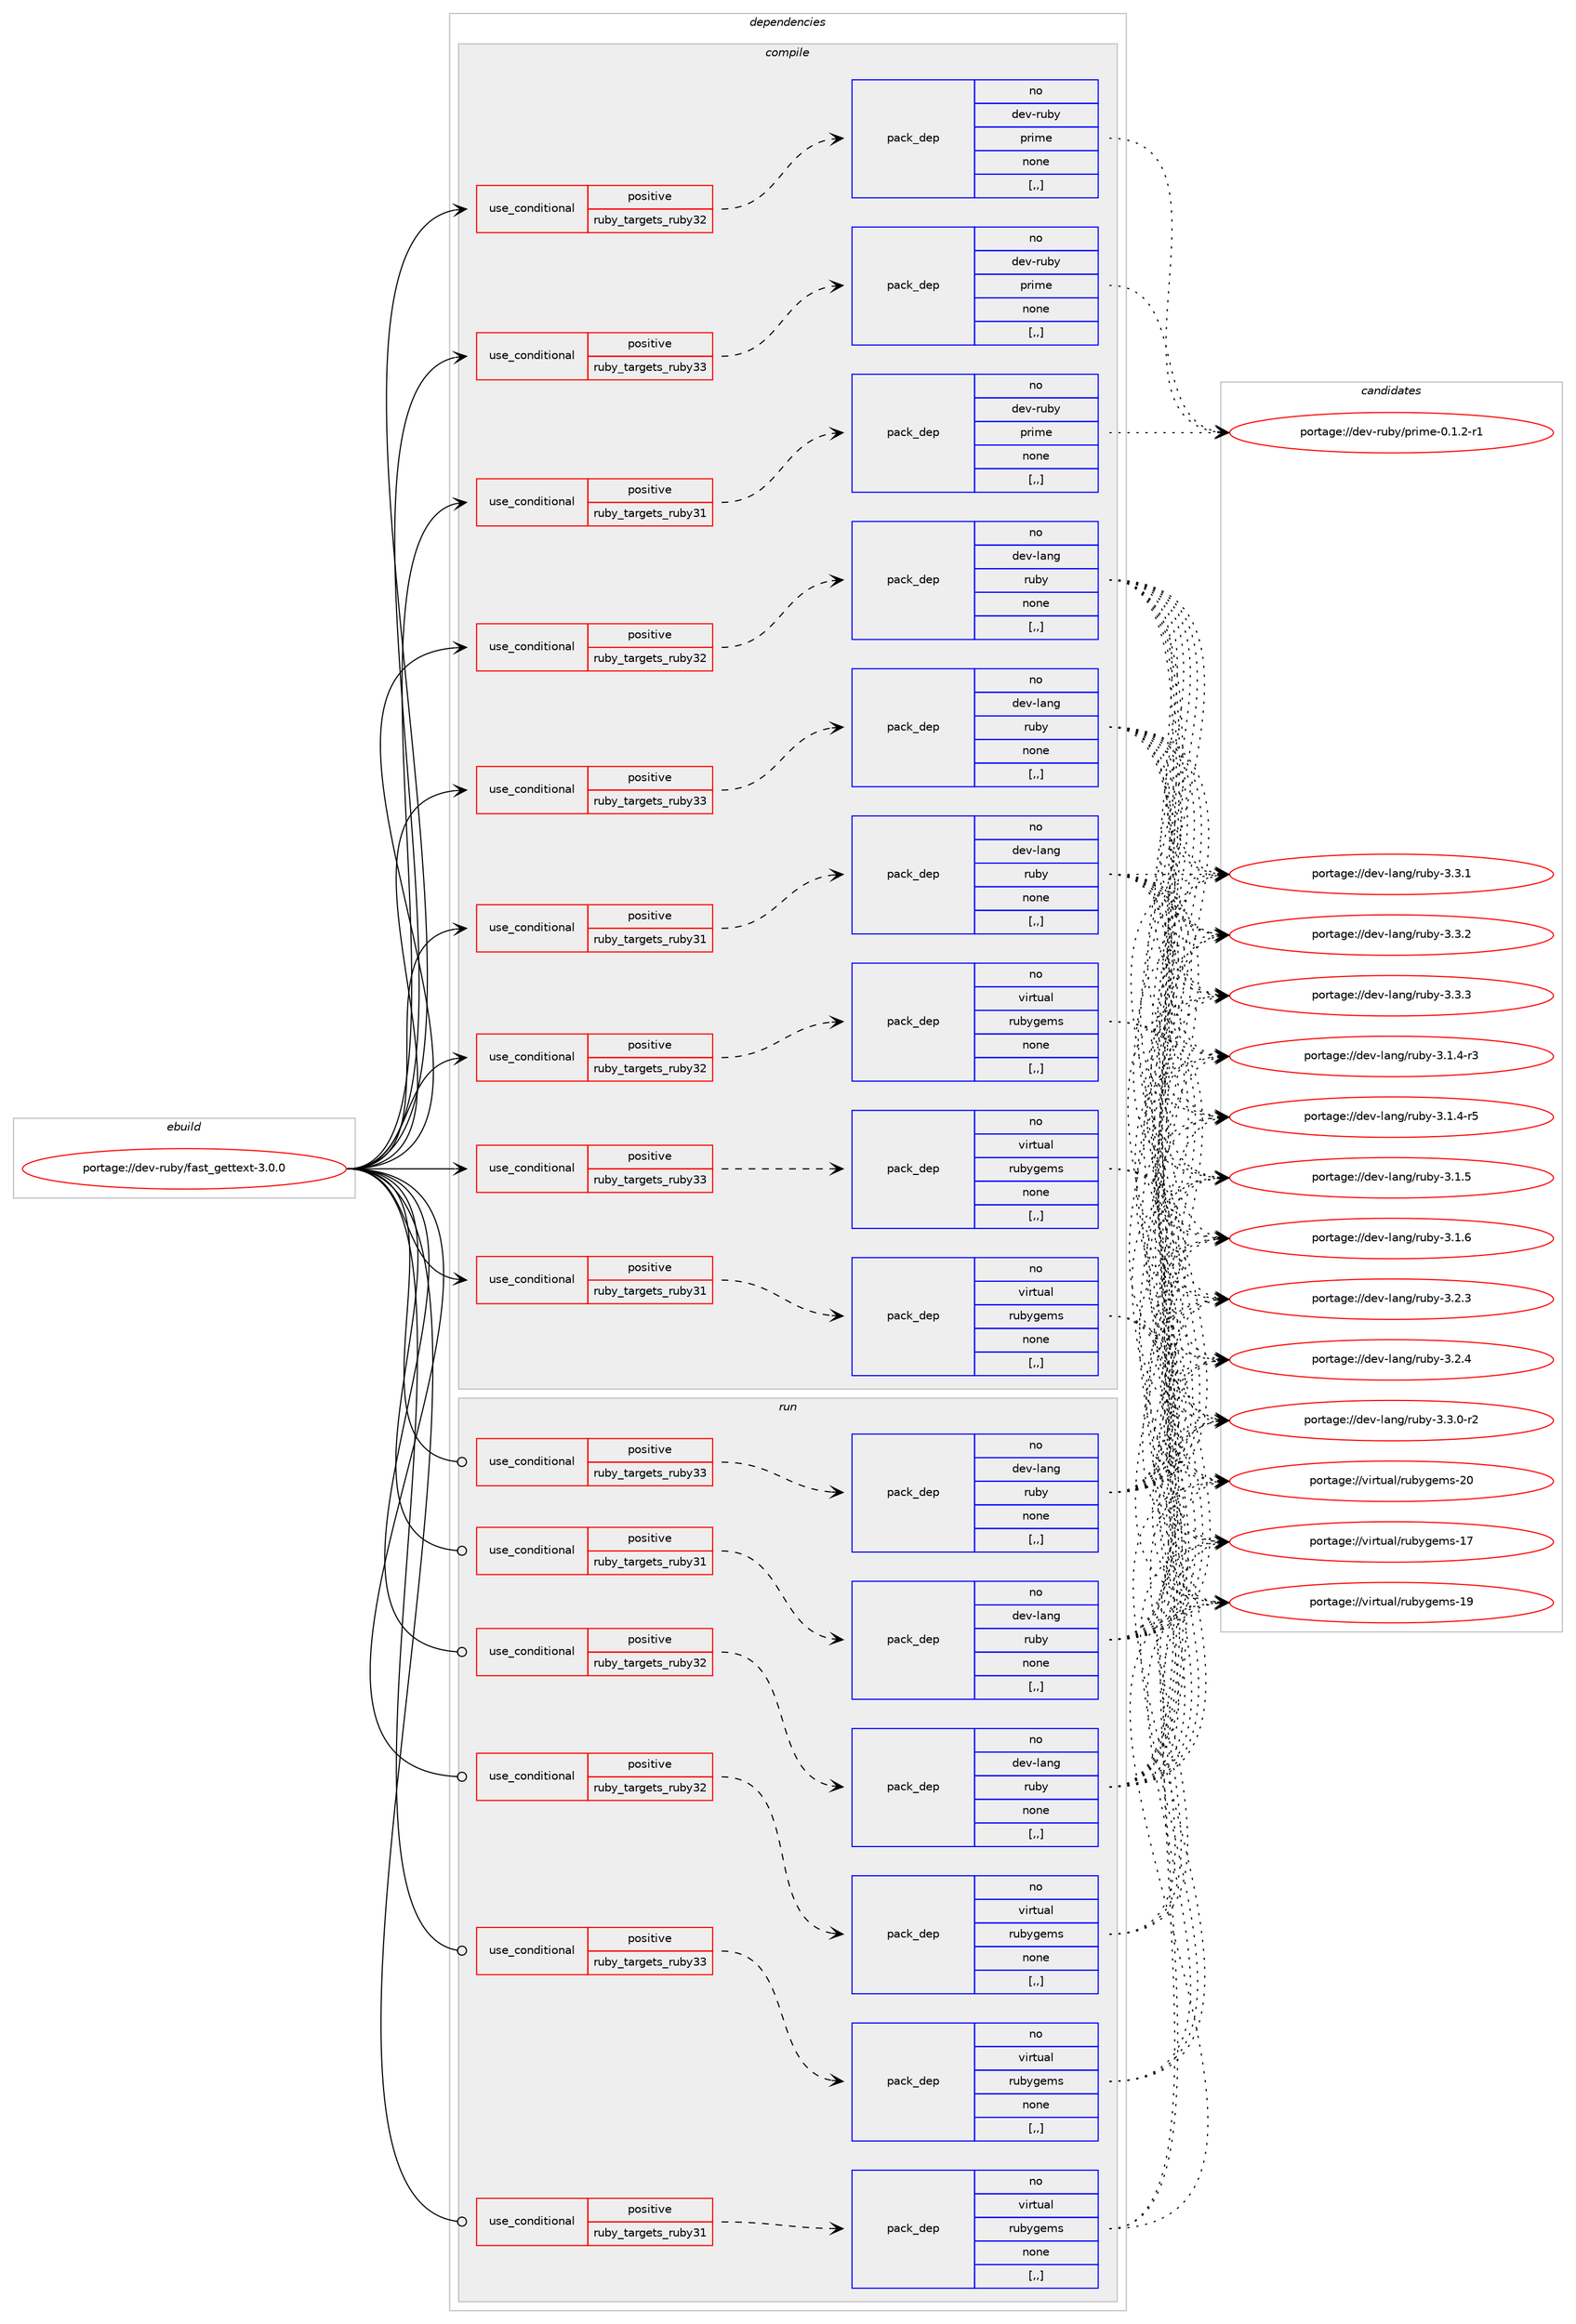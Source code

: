 digraph prolog {

# *************
# Graph options
# *************

newrank=true;
concentrate=true;
compound=true;
graph [rankdir=LR,fontname=Helvetica,fontsize=10,ranksep=1.5];#, ranksep=2.5, nodesep=0.2];
edge  [arrowhead=vee];
node  [fontname=Helvetica,fontsize=10];

# **********
# The ebuild
# **********

subgraph cluster_leftcol {
color=gray;
rank=same;
label=<<i>ebuild</i>>;
id [label="portage://dev-ruby/fast_gettext-3.0.0", color=red, width=4, href="../dev-ruby/fast_gettext-3.0.0.svg"];
}

# ****************
# The dependencies
# ****************

subgraph cluster_midcol {
color=gray;
label=<<i>dependencies</i>>;
subgraph cluster_compile {
fillcolor="#eeeeee";
style=filled;
label=<<i>compile</i>>;
subgraph cond46619 {
dependency180140 [label=<<TABLE BORDER="0" CELLBORDER="1" CELLSPACING="0" CELLPADDING="4"><TR><TD ROWSPAN="3" CELLPADDING="10">use_conditional</TD></TR><TR><TD>positive</TD></TR><TR><TD>ruby_targets_ruby31</TD></TR></TABLE>>, shape=none, color=red];
subgraph pack132224 {
dependency180141 [label=<<TABLE BORDER="0" CELLBORDER="1" CELLSPACING="0" CELLPADDING="4" WIDTH="220"><TR><TD ROWSPAN="6" CELLPADDING="30">pack_dep</TD></TR><TR><TD WIDTH="110">no</TD></TR><TR><TD>dev-lang</TD></TR><TR><TD>ruby</TD></TR><TR><TD>none</TD></TR><TR><TD>[,,]</TD></TR></TABLE>>, shape=none, color=blue];
}
dependency180140:e -> dependency180141:w [weight=20,style="dashed",arrowhead="vee"];
}
id:e -> dependency180140:w [weight=20,style="solid",arrowhead="vee"];
subgraph cond46620 {
dependency180142 [label=<<TABLE BORDER="0" CELLBORDER="1" CELLSPACING="0" CELLPADDING="4"><TR><TD ROWSPAN="3" CELLPADDING="10">use_conditional</TD></TR><TR><TD>positive</TD></TR><TR><TD>ruby_targets_ruby31</TD></TR></TABLE>>, shape=none, color=red];
subgraph pack132225 {
dependency180143 [label=<<TABLE BORDER="0" CELLBORDER="1" CELLSPACING="0" CELLPADDING="4" WIDTH="220"><TR><TD ROWSPAN="6" CELLPADDING="30">pack_dep</TD></TR><TR><TD WIDTH="110">no</TD></TR><TR><TD>dev-ruby</TD></TR><TR><TD>prime</TD></TR><TR><TD>none</TD></TR><TR><TD>[,,]</TD></TR></TABLE>>, shape=none, color=blue];
}
dependency180142:e -> dependency180143:w [weight=20,style="dashed",arrowhead="vee"];
}
id:e -> dependency180142:w [weight=20,style="solid",arrowhead="vee"];
subgraph cond46621 {
dependency180144 [label=<<TABLE BORDER="0" CELLBORDER="1" CELLSPACING="0" CELLPADDING="4"><TR><TD ROWSPAN="3" CELLPADDING="10">use_conditional</TD></TR><TR><TD>positive</TD></TR><TR><TD>ruby_targets_ruby31</TD></TR></TABLE>>, shape=none, color=red];
subgraph pack132226 {
dependency180145 [label=<<TABLE BORDER="0" CELLBORDER="1" CELLSPACING="0" CELLPADDING="4" WIDTH="220"><TR><TD ROWSPAN="6" CELLPADDING="30">pack_dep</TD></TR><TR><TD WIDTH="110">no</TD></TR><TR><TD>virtual</TD></TR><TR><TD>rubygems</TD></TR><TR><TD>none</TD></TR><TR><TD>[,,]</TD></TR></TABLE>>, shape=none, color=blue];
}
dependency180144:e -> dependency180145:w [weight=20,style="dashed",arrowhead="vee"];
}
id:e -> dependency180144:w [weight=20,style="solid",arrowhead="vee"];
subgraph cond46622 {
dependency180146 [label=<<TABLE BORDER="0" CELLBORDER="1" CELLSPACING="0" CELLPADDING="4"><TR><TD ROWSPAN="3" CELLPADDING="10">use_conditional</TD></TR><TR><TD>positive</TD></TR><TR><TD>ruby_targets_ruby32</TD></TR></TABLE>>, shape=none, color=red];
subgraph pack132227 {
dependency180147 [label=<<TABLE BORDER="0" CELLBORDER="1" CELLSPACING="0" CELLPADDING="4" WIDTH="220"><TR><TD ROWSPAN="6" CELLPADDING="30">pack_dep</TD></TR><TR><TD WIDTH="110">no</TD></TR><TR><TD>dev-lang</TD></TR><TR><TD>ruby</TD></TR><TR><TD>none</TD></TR><TR><TD>[,,]</TD></TR></TABLE>>, shape=none, color=blue];
}
dependency180146:e -> dependency180147:w [weight=20,style="dashed",arrowhead="vee"];
}
id:e -> dependency180146:w [weight=20,style="solid",arrowhead="vee"];
subgraph cond46623 {
dependency180148 [label=<<TABLE BORDER="0" CELLBORDER="1" CELLSPACING="0" CELLPADDING="4"><TR><TD ROWSPAN="3" CELLPADDING="10">use_conditional</TD></TR><TR><TD>positive</TD></TR><TR><TD>ruby_targets_ruby32</TD></TR></TABLE>>, shape=none, color=red];
subgraph pack132228 {
dependency180149 [label=<<TABLE BORDER="0" CELLBORDER="1" CELLSPACING="0" CELLPADDING="4" WIDTH="220"><TR><TD ROWSPAN="6" CELLPADDING="30">pack_dep</TD></TR><TR><TD WIDTH="110">no</TD></TR><TR><TD>dev-ruby</TD></TR><TR><TD>prime</TD></TR><TR><TD>none</TD></TR><TR><TD>[,,]</TD></TR></TABLE>>, shape=none, color=blue];
}
dependency180148:e -> dependency180149:w [weight=20,style="dashed",arrowhead="vee"];
}
id:e -> dependency180148:w [weight=20,style="solid",arrowhead="vee"];
subgraph cond46624 {
dependency180150 [label=<<TABLE BORDER="0" CELLBORDER="1" CELLSPACING="0" CELLPADDING="4"><TR><TD ROWSPAN="3" CELLPADDING="10">use_conditional</TD></TR><TR><TD>positive</TD></TR><TR><TD>ruby_targets_ruby32</TD></TR></TABLE>>, shape=none, color=red];
subgraph pack132229 {
dependency180151 [label=<<TABLE BORDER="0" CELLBORDER="1" CELLSPACING="0" CELLPADDING="4" WIDTH="220"><TR><TD ROWSPAN="6" CELLPADDING="30">pack_dep</TD></TR><TR><TD WIDTH="110">no</TD></TR><TR><TD>virtual</TD></TR><TR><TD>rubygems</TD></TR><TR><TD>none</TD></TR><TR><TD>[,,]</TD></TR></TABLE>>, shape=none, color=blue];
}
dependency180150:e -> dependency180151:w [weight=20,style="dashed",arrowhead="vee"];
}
id:e -> dependency180150:w [weight=20,style="solid",arrowhead="vee"];
subgraph cond46625 {
dependency180152 [label=<<TABLE BORDER="0" CELLBORDER="1" CELLSPACING="0" CELLPADDING="4"><TR><TD ROWSPAN="3" CELLPADDING="10">use_conditional</TD></TR><TR><TD>positive</TD></TR><TR><TD>ruby_targets_ruby33</TD></TR></TABLE>>, shape=none, color=red];
subgraph pack132230 {
dependency180153 [label=<<TABLE BORDER="0" CELLBORDER="1" CELLSPACING="0" CELLPADDING="4" WIDTH="220"><TR><TD ROWSPAN="6" CELLPADDING="30">pack_dep</TD></TR><TR><TD WIDTH="110">no</TD></TR><TR><TD>dev-lang</TD></TR><TR><TD>ruby</TD></TR><TR><TD>none</TD></TR><TR><TD>[,,]</TD></TR></TABLE>>, shape=none, color=blue];
}
dependency180152:e -> dependency180153:w [weight=20,style="dashed",arrowhead="vee"];
}
id:e -> dependency180152:w [weight=20,style="solid",arrowhead="vee"];
subgraph cond46626 {
dependency180154 [label=<<TABLE BORDER="0" CELLBORDER="1" CELLSPACING="0" CELLPADDING="4"><TR><TD ROWSPAN="3" CELLPADDING="10">use_conditional</TD></TR><TR><TD>positive</TD></TR><TR><TD>ruby_targets_ruby33</TD></TR></TABLE>>, shape=none, color=red];
subgraph pack132231 {
dependency180155 [label=<<TABLE BORDER="0" CELLBORDER="1" CELLSPACING="0" CELLPADDING="4" WIDTH="220"><TR><TD ROWSPAN="6" CELLPADDING="30">pack_dep</TD></TR><TR><TD WIDTH="110">no</TD></TR><TR><TD>dev-ruby</TD></TR><TR><TD>prime</TD></TR><TR><TD>none</TD></TR><TR><TD>[,,]</TD></TR></TABLE>>, shape=none, color=blue];
}
dependency180154:e -> dependency180155:w [weight=20,style="dashed",arrowhead="vee"];
}
id:e -> dependency180154:w [weight=20,style="solid",arrowhead="vee"];
subgraph cond46627 {
dependency180156 [label=<<TABLE BORDER="0" CELLBORDER="1" CELLSPACING="0" CELLPADDING="4"><TR><TD ROWSPAN="3" CELLPADDING="10">use_conditional</TD></TR><TR><TD>positive</TD></TR><TR><TD>ruby_targets_ruby33</TD></TR></TABLE>>, shape=none, color=red];
subgraph pack132232 {
dependency180157 [label=<<TABLE BORDER="0" CELLBORDER="1" CELLSPACING="0" CELLPADDING="4" WIDTH="220"><TR><TD ROWSPAN="6" CELLPADDING="30">pack_dep</TD></TR><TR><TD WIDTH="110">no</TD></TR><TR><TD>virtual</TD></TR><TR><TD>rubygems</TD></TR><TR><TD>none</TD></TR><TR><TD>[,,]</TD></TR></TABLE>>, shape=none, color=blue];
}
dependency180156:e -> dependency180157:w [weight=20,style="dashed",arrowhead="vee"];
}
id:e -> dependency180156:w [weight=20,style="solid",arrowhead="vee"];
}
subgraph cluster_compileandrun {
fillcolor="#eeeeee";
style=filled;
label=<<i>compile and run</i>>;
}
subgraph cluster_run {
fillcolor="#eeeeee";
style=filled;
label=<<i>run</i>>;
subgraph cond46628 {
dependency180158 [label=<<TABLE BORDER="0" CELLBORDER="1" CELLSPACING="0" CELLPADDING="4"><TR><TD ROWSPAN="3" CELLPADDING="10">use_conditional</TD></TR><TR><TD>positive</TD></TR><TR><TD>ruby_targets_ruby31</TD></TR></TABLE>>, shape=none, color=red];
subgraph pack132233 {
dependency180159 [label=<<TABLE BORDER="0" CELLBORDER="1" CELLSPACING="0" CELLPADDING="4" WIDTH="220"><TR><TD ROWSPAN="6" CELLPADDING="30">pack_dep</TD></TR><TR><TD WIDTH="110">no</TD></TR><TR><TD>dev-lang</TD></TR><TR><TD>ruby</TD></TR><TR><TD>none</TD></TR><TR><TD>[,,]</TD></TR></TABLE>>, shape=none, color=blue];
}
dependency180158:e -> dependency180159:w [weight=20,style="dashed",arrowhead="vee"];
}
id:e -> dependency180158:w [weight=20,style="solid",arrowhead="odot"];
subgraph cond46629 {
dependency180160 [label=<<TABLE BORDER="0" CELLBORDER="1" CELLSPACING="0" CELLPADDING="4"><TR><TD ROWSPAN="3" CELLPADDING="10">use_conditional</TD></TR><TR><TD>positive</TD></TR><TR><TD>ruby_targets_ruby31</TD></TR></TABLE>>, shape=none, color=red];
subgraph pack132234 {
dependency180161 [label=<<TABLE BORDER="0" CELLBORDER="1" CELLSPACING="0" CELLPADDING="4" WIDTH="220"><TR><TD ROWSPAN="6" CELLPADDING="30">pack_dep</TD></TR><TR><TD WIDTH="110">no</TD></TR><TR><TD>virtual</TD></TR><TR><TD>rubygems</TD></TR><TR><TD>none</TD></TR><TR><TD>[,,]</TD></TR></TABLE>>, shape=none, color=blue];
}
dependency180160:e -> dependency180161:w [weight=20,style="dashed",arrowhead="vee"];
}
id:e -> dependency180160:w [weight=20,style="solid",arrowhead="odot"];
subgraph cond46630 {
dependency180162 [label=<<TABLE BORDER="0" CELLBORDER="1" CELLSPACING="0" CELLPADDING="4"><TR><TD ROWSPAN="3" CELLPADDING="10">use_conditional</TD></TR><TR><TD>positive</TD></TR><TR><TD>ruby_targets_ruby32</TD></TR></TABLE>>, shape=none, color=red];
subgraph pack132235 {
dependency180163 [label=<<TABLE BORDER="0" CELLBORDER="1" CELLSPACING="0" CELLPADDING="4" WIDTH="220"><TR><TD ROWSPAN="6" CELLPADDING="30">pack_dep</TD></TR><TR><TD WIDTH="110">no</TD></TR><TR><TD>dev-lang</TD></TR><TR><TD>ruby</TD></TR><TR><TD>none</TD></TR><TR><TD>[,,]</TD></TR></TABLE>>, shape=none, color=blue];
}
dependency180162:e -> dependency180163:w [weight=20,style="dashed",arrowhead="vee"];
}
id:e -> dependency180162:w [weight=20,style="solid",arrowhead="odot"];
subgraph cond46631 {
dependency180164 [label=<<TABLE BORDER="0" CELLBORDER="1" CELLSPACING="0" CELLPADDING="4"><TR><TD ROWSPAN="3" CELLPADDING="10">use_conditional</TD></TR><TR><TD>positive</TD></TR><TR><TD>ruby_targets_ruby32</TD></TR></TABLE>>, shape=none, color=red];
subgraph pack132236 {
dependency180165 [label=<<TABLE BORDER="0" CELLBORDER="1" CELLSPACING="0" CELLPADDING="4" WIDTH="220"><TR><TD ROWSPAN="6" CELLPADDING="30">pack_dep</TD></TR><TR><TD WIDTH="110">no</TD></TR><TR><TD>virtual</TD></TR><TR><TD>rubygems</TD></TR><TR><TD>none</TD></TR><TR><TD>[,,]</TD></TR></TABLE>>, shape=none, color=blue];
}
dependency180164:e -> dependency180165:w [weight=20,style="dashed",arrowhead="vee"];
}
id:e -> dependency180164:w [weight=20,style="solid",arrowhead="odot"];
subgraph cond46632 {
dependency180166 [label=<<TABLE BORDER="0" CELLBORDER="1" CELLSPACING="0" CELLPADDING="4"><TR><TD ROWSPAN="3" CELLPADDING="10">use_conditional</TD></TR><TR><TD>positive</TD></TR><TR><TD>ruby_targets_ruby33</TD></TR></TABLE>>, shape=none, color=red];
subgraph pack132237 {
dependency180167 [label=<<TABLE BORDER="0" CELLBORDER="1" CELLSPACING="0" CELLPADDING="4" WIDTH="220"><TR><TD ROWSPAN="6" CELLPADDING="30">pack_dep</TD></TR><TR><TD WIDTH="110">no</TD></TR><TR><TD>dev-lang</TD></TR><TR><TD>ruby</TD></TR><TR><TD>none</TD></TR><TR><TD>[,,]</TD></TR></TABLE>>, shape=none, color=blue];
}
dependency180166:e -> dependency180167:w [weight=20,style="dashed",arrowhead="vee"];
}
id:e -> dependency180166:w [weight=20,style="solid",arrowhead="odot"];
subgraph cond46633 {
dependency180168 [label=<<TABLE BORDER="0" CELLBORDER="1" CELLSPACING="0" CELLPADDING="4"><TR><TD ROWSPAN="3" CELLPADDING="10">use_conditional</TD></TR><TR><TD>positive</TD></TR><TR><TD>ruby_targets_ruby33</TD></TR></TABLE>>, shape=none, color=red];
subgraph pack132238 {
dependency180169 [label=<<TABLE BORDER="0" CELLBORDER="1" CELLSPACING="0" CELLPADDING="4" WIDTH="220"><TR><TD ROWSPAN="6" CELLPADDING="30">pack_dep</TD></TR><TR><TD WIDTH="110">no</TD></TR><TR><TD>virtual</TD></TR><TR><TD>rubygems</TD></TR><TR><TD>none</TD></TR><TR><TD>[,,]</TD></TR></TABLE>>, shape=none, color=blue];
}
dependency180168:e -> dependency180169:w [weight=20,style="dashed",arrowhead="vee"];
}
id:e -> dependency180168:w [weight=20,style="solid",arrowhead="odot"];
}
}

# **************
# The candidates
# **************

subgraph cluster_choices {
rank=same;
color=gray;
label=<<i>candidates</i>>;

subgraph choice132224 {
color=black;
nodesep=1;
choice100101118451089711010347114117981214551464946524511451 [label="portage://dev-lang/ruby-3.1.4-r3", color=red, width=4,href="../dev-lang/ruby-3.1.4-r3.svg"];
choice100101118451089711010347114117981214551464946524511453 [label="portage://dev-lang/ruby-3.1.4-r5", color=red, width=4,href="../dev-lang/ruby-3.1.4-r5.svg"];
choice10010111845108971101034711411798121455146494653 [label="portage://dev-lang/ruby-3.1.5", color=red, width=4,href="../dev-lang/ruby-3.1.5.svg"];
choice10010111845108971101034711411798121455146494654 [label="portage://dev-lang/ruby-3.1.6", color=red, width=4,href="../dev-lang/ruby-3.1.6.svg"];
choice10010111845108971101034711411798121455146504651 [label="portage://dev-lang/ruby-3.2.3", color=red, width=4,href="../dev-lang/ruby-3.2.3.svg"];
choice10010111845108971101034711411798121455146504652 [label="portage://dev-lang/ruby-3.2.4", color=red, width=4,href="../dev-lang/ruby-3.2.4.svg"];
choice100101118451089711010347114117981214551465146484511450 [label="portage://dev-lang/ruby-3.3.0-r2", color=red, width=4,href="../dev-lang/ruby-3.3.0-r2.svg"];
choice10010111845108971101034711411798121455146514649 [label="portage://dev-lang/ruby-3.3.1", color=red, width=4,href="../dev-lang/ruby-3.3.1.svg"];
choice10010111845108971101034711411798121455146514650 [label="portage://dev-lang/ruby-3.3.2", color=red, width=4,href="../dev-lang/ruby-3.3.2.svg"];
choice10010111845108971101034711411798121455146514651 [label="portage://dev-lang/ruby-3.3.3", color=red, width=4,href="../dev-lang/ruby-3.3.3.svg"];
dependency180141:e -> choice100101118451089711010347114117981214551464946524511451:w [style=dotted,weight="100"];
dependency180141:e -> choice100101118451089711010347114117981214551464946524511453:w [style=dotted,weight="100"];
dependency180141:e -> choice10010111845108971101034711411798121455146494653:w [style=dotted,weight="100"];
dependency180141:e -> choice10010111845108971101034711411798121455146494654:w [style=dotted,weight="100"];
dependency180141:e -> choice10010111845108971101034711411798121455146504651:w [style=dotted,weight="100"];
dependency180141:e -> choice10010111845108971101034711411798121455146504652:w [style=dotted,weight="100"];
dependency180141:e -> choice100101118451089711010347114117981214551465146484511450:w [style=dotted,weight="100"];
dependency180141:e -> choice10010111845108971101034711411798121455146514649:w [style=dotted,weight="100"];
dependency180141:e -> choice10010111845108971101034711411798121455146514650:w [style=dotted,weight="100"];
dependency180141:e -> choice10010111845108971101034711411798121455146514651:w [style=dotted,weight="100"];
}
subgraph choice132225 {
color=black;
nodesep=1;
choice1001011184511411798121471121141051091014548464946504511449 [label="portage://dev-ruby/prime-0.1.2-r1", color=red, width=4,href="../dev-ruby/prime-0.1.2-r1.svg"];
dependency180143:e -> choice1001011184511411798121471121141051091014548464946504511449:w [style=dotted,weight="100"];
}
subgraph choice132226 {
color=black;
nodesep=1;
choice118105114116117971084711411798121103101109115454955 [label="portage://virtual/rubygems-17", color=red, width=4,href="../virtual/rubygems-17.svg"];
choice118105114116117971084711411798121103101109115454957 [label="portage://virtual/rubygems-19", color=red, width=4,href="../virtual/rubygems-19.svg"];
choice118105114116117971084711411798121103101109115455048 [label="portage://virtual/rubygems-20", color=red, width=4,href="../virtual/rubygems-20.svg"];
dependency180145:e -> choice118105114116117971084711411798121103101109115454955:w [style=dotted,weight="100"];
dependency180145:e -> choice118105114116117971084711411798121103101109115454957:w [style=dotted,weight="100"];
dependency180145:e -> choice118105114116117971084711411798121103101109115455048:w [style=dotted,weight="100"];
}
subgraph choice132227 {
color=black;
nodesep=1;
choice100101118451089711010347114117981214551464946524511451 [label="portage://dev-lang/ruby-3.1.4-r3", color=red, width=4,href="../dev-lang/ruby-3.1.4-r3.svg"];
choice100101118451089711010347114117981214551464946524511453 [label="portage://dev-lang/ruby-3.1.4-r5", color=red, width=4,href="../dev-lang/ruby-3.1.4-r5.svg"];
choice10010111845108971101034711411798121455146494653 [label="portage://dev-lang/ruby-3.1.5", color=red, width=4,href="../dev-lang/ruby-3.1.5.svg"];
choice10010111845108971101034711411798121455146494654 [label="portage://dev-lang/ruby-3.1.6", color=red, width=4,href="../dev-lang/ruby-3.1.6.svg"];
choice10010111845108971101034711411798121455146504651 [label="portage://dev-lang/ruby-3.2.3", color=red, width=4,href="../dev-lang/ruby-3.2.3.svg"];
choice10010111845108971101034711411798121455146504652 [label="portage://dev-lang/ruby-3.2.4", color=red, width=4,href="../dev-lang/ruby-3.2.4.svg"];
choice100101118451089711010347114117981214551465146484511450 [label="portage://dev-lang/ruby-3.3.0-r2", color=red, width=4,href="../dev-lang/ruby-3.3.0-r2.svg"];
choice10010111845108971101034711411798121455146514649 [label="portage://dev-lang/ruby-3.3.1", color=red, width=4,href="../dev-lang/ruby-3.3.1.svg"];
choice10010111845108971101034711411798121455146514650 [label="portage://dev-lang/ruby-3.3.2", color=red, width=4,href="../dev-lang/ruby-3.3.2.svg"];
choice10010111845108971101034711411798121455146514651 [label="portage://dev-lang/ruby-3.3.3", color=red, width=4,href="../dev-lang/ruby-3.3.3.svg"];
dependency180147:e -> choice100101118451089711010347114117981214551464946524511451:w [style=dotted,weight="100"];
dependency180147:e -> choice100101118451089711010347114117981214551464946524511453:w [style=dotted,weight="100"];
dependency180147:e -> choice10010111845108971101034711411798121455146494653:w [style=dotted,weight="100"];
dependency180147:e -> choice10010111845108971101034711411798121455146494654:w [style=dotted,weight="100"];
dependency180147:e -> choice10010111845108971101034711411798121455146504651:w [style=dotted,weight="100"];
dependency180147:e -> choice10010111845108971101034711411798121455146504652:w [style=dotted,weight="100"];
dependency180147:e -> choice100101118451089711010347114117981214551465146484511450:w [style=dotted,weight="100"];
dependency180147:e -> choice10010111845108971101034711411798121455146514649:w [style=dotted,weight="100"];
dependency180147:e -> choice10010111845108971101034711411798121455146514650:w [style=dotted,weight="100"];
dependency180147:e -> choice10010111845108971101034711411798121455146514651:w [style=dotted,weight="100"];
}
subgraph choice132228 {
color=black;
nodesep=1;
choice1001011184511411798121471121141051091014548464946504511449 [label="portage://dev-ruby/prime-0.1.2-r1", color=red, width=4,href="../dev-ruby/prime-0.1.2-r1.svg"];
dependency180149:e -> choice1001011184511411798121471121141051091014548464946504511449:w [style=dotted,weight="100"];
}
subgraph choice132229 {
color=black;
nodesep=1;
choice118105114116117971084711411798121103101109115454955 [label="portage://virtual/rubygems-17", color=red, width=4,href="../virtual/rubygems-17.svg"];
choice118105114116117971084711411798121103101109115454957 [label="portage://virtual/rubygems-19", color=red, width=4,href="../virtual/rubygems-19.svg"];
choice118105114116117971084711411798121103101109115455048 [label="portage://virtual/rubygems-20", color=red, width=4,href="../virtual/rubygems-20.svg"];
dependency180151:e -> choice118105114116117971084711411798121103101109115454955:w [style=dotted,weight="100"];
dependency180151:e -> choice118105114116117971084711411798121103101109115454957:w [style=dotted,weight="100"];
dependency180151:e -> choice118105114116117971084711411798121103101109115455048:w [style=dotted,weight="100"];
}
subgraph choice132230 {
color=black;
nodesep=1;
choice100101118451089711010347114117981214551464946524511451 [label="portage://dev-lang/ruby-3.1.4-r3", color=red, width=4,href="../dev-lang/ruby-3.1.4-r3.svg"];
choice100101118451089711010347114117981214551464946524511453 [label="portage://dev-lang/ruby-3.1.4-r5", color=red, width=4,href="../dev-lang/ruby-3.1.4-r5.svg"];
choice10010111845108971101034711411798121455146494653 [label="portage://dev-lang/ruby-3.1.5", color=red, width=4,href="../dev-lang/ruby-3.1.5.svg"];
choice10010111845108971101034711411798121455146494654 [label="portage://dev-lang/ruby-3.1.6", color=red, width=4,href="../dev-lang/ruby-3.1.6.svg"];
choice10010111845108971101034711411798121455146504651 [label="portage://dev-lang/ruby-3.2.3", color=red, width=4,href="../dev-lang/ruby-3.2.3.svg"];
choice10010111845108971101034711411798121455146504652 [label="portage://dev-lang/ruby-3.2.4", color=red, width=4,href="../dev-lang/ruby-3.2.4.svg"];
choice100101118451089711010347114117981214551465146484511450 [label="portage://dev-lang/ruby-3.3.0-r2", color=red, width=4,href="../dev-lang/ruby-3.3.0-r2.svg"];
choice10010111845108971101034711411798121455146514649 [label="portage://dev-lang/ruby-3.3.1", color=red, width=4,href="../dev-lang/ruby-3.3.1.svg"];
choice10010111845108971101034711411798121455146514650 [label="portage://dev-lang/ruby-3.3.2", color=red, width=4,href="../dev-lang/ruby-3.3.2.svg"];
choice10010111845108971101034711411798121455146514651 [label="portage://dev-lang/ruby-3.3.3", color=red, width=4,href="../dev-lang/ruby-3.3.3.svg"];
dependency180153:e -> choice100101118451089711010347114117981214551464946524511451:w [style=dotted,weight="100"];
dependency180153:e -> choice100101118451089711010347114117981214551464946524511453:w [style=dotted,weight="100"];
dependency180153:e -> choice10010111845108971101034711411798121455146494653:w [style=dotted,weight="100"];
dependency180153:e -> choice10010111845108971101034711411798121455146494654:w [style=dotted,weight="100"];
dependency180153:e -> choice10010111845108971101034711411798121455146504651:w [style=dotted,weight="100"];
dependency180153:e -> choice10010111845108971101034711411798121455146504652:w [style=dotted,weight="100"];
dependency180153:e -> choice100101118451089711010347114117981214551465146484511450:w [style=dotted,weight="100"];
dependency180153:e -> choice10010111845108971101034711411798121455146514649:w [style=dotted,weight="100"];
dependency180153:e -> choice10010111845108971101034711411798121455146514650:w [style=dotted,weight="100"];
dependency180153:e -> choice10010111845108971101034711411798121455146514651:w [style=dotted,weight="100"];
}
subgraph choice132231 {
color=black;
nodesep=1;
choice1001011184511411798121471121141051091014548464946504511449 [label="portage://dev-ruby/prime-0.1.2-r1", color=red, width=4,href="../dev-ruby/prime-0.1.2-r1.svg"];
dependency180155:e -> choice1001011184511411798121471121141051091014548464946504511449:w [style=dotted,weight="100"];
}
subgraph choice132232 {
color=black;
nodesep=1;
choice118105114116117971084711411798121103101109115454955 [label="portage://virtual/rubygems-17", color=red, width=4,href="../virtual/rubygems-17.svg"];
choice118105114116117971084711411798121103101109115454957 [label="portage://virtual/rubygems-19", color=red, width=4,href="../virtual/rubygems-19.svg"];
choice118105114116117971084711411798121103101109115455048 [label="portage://virtual/rubygems-20", color=red, width=4,href="../virtual/rubygems-20.svg"];
dependency180157:e -> choice118105114116117971084711411798121103101109115454955:w [style=dotted,weight="100"];
dependency180157:e -> choice118105114116117971084711411798121103101109115454957:w [style=dotted,weight="100"];
dependency180157:e -> choice118105114116117971084711411798121103101109115455048:w [style=dotted,weight="100"];
}
subgraph choice132233 {
color=black;
nodesep=1;
choice100101118451089711010347114117981214551464946524511451 [label="portage://dev-lang/ruby-3.1.4-r3", color=red, width=4,href="../dev-lang/ruby-3.1.4-r3.svg"];
choice100101118451089711010347114117981214551464946524511453 [label="portage://dev-lang/ruby-3.1.4-r5", color=red, width=4,href="../dev-lang/ruby-3.1.4-r5.svg"];
choice10010111845108971101034711411798121455146494653 [label="portage://dev-lang/ruby-3.1.5", color=red, width=4,href="../dev-lang/ruby-3.1.5.svg"];
choice10010111845108971101034711411798121455146494654 [label="portage://dev-lang/ruby-3.1.6", color=red, width=4,href="../dev-lang/ruby-3.1.6.svg"];
choice10010111845108971101034711411798121455146504651 [label="portage://dev-lang/ruby-3.2.3", color=red, width=4,href="../dev-lang/ruby-3.2.3.svg"];
choice10010111845108971101034711411798121455146504652 [label="portage://dev-lang/ruby-3.2.4", color=red, width=4,href="../dev-lang/ruby-3.2.4.svg"];
choice100101118451089711010347114117981214551465146484511450 [label="portage://dev-lang/ruby-3.3.0-r2", color=red, width=4,href="../dev-lang/ruby-3.3.0-r2.svg"];
choice10010111845108971101034711411798121455146514649 [label="portage://dev-lang/ruby-3.3.1", color=red, width=4,href="../dev-lang/ruby-3.3.1.svg"];
choice10010111845108971101034711411798121455146514650 [label="portage://dev-lang/ruby-3.3.2", color=red, width=4,href="../dev-lang/ruby-3.3.2.svg"];
choice10010111845108971101034711411798121455146514651 [label="portage://dev-lang/ruby-3.3.3", color=red, width=4,href="../dev-lang/ruby-3.3.3.svg"];
dependency180159:e -> choice100101118451089711010347114117981214551464946524511451:w [style=dotted,weight="100"];
dependency180159:e -> choice100101118451089711010347114117981214551464946524511453:w [style=dotted,weight="100"];
dependency180159:e -> choice10010111845108971101034711411798121455146494653:w [style=dotted,weight="100"];
dependency180159:e -> choice10010111845108971101034711411798121455146494654:w [style=dotted,weight="100"];
dependency180159:e -> choice10010111845108971101034711411798121455146504651:w [style=dotted,weight="100"];
dependency180159:e -> choice10010111845108971101034711411798121455146504652:w [style=dotted,weight="100"];
dependency180159:e -> choice100101118451089711010347114117981214551465146484511450:w [style=dotted,weight="100"];
dependency180159:e -> choice10010111845108971101034711411798121455146514649:w [style=dotted,weight="100"];
dependency180159:e -> choice10010111845108971101034711411798121455146514650:w [style=dotted,weight="100"];
dependency180159:e -> choice10010111845108971101034711411798121455146514651:w [style=dotted,weight="100"];
}
subgraph choice132234 {
color=black;
nodesep=1;
choice118105114116117971084711411798121103101109115454955 [label="portage://virtual/rubygems-17", color=red, width=4,href="../virtual/rubygems-17.svg"];
choice118105114116117971084711411798121103101109115454957 [label="portage://virtual/rubygems-19", color=red, width=4,href="../virtual/rubygems-19.svg"];
choice118105114116117971084711411798121103101109115455048 [label="portage://virtual/rubygems-20", color=red, width=4,href="../virtual/rubygems-20.svg"];
dependency180161:e -> choice118105114116117971084711411798121103101109115454955:w [style=dotted,weight="100"];
dependency180161:e -> choice118105114116117971084711411798121103101109115454957:w [style=dotted,weight="100"];
dependency180161:e -> choice118105114116117971084711411798121103101109115455048:w [style=dotted,weight="100"];
}
subgraph choice132235 {
color=black;
nodesep=1;
choice100101118451089711010347114117981214551464946524511451 [label="portage://dev-lang/ruby-3.1.4-r3", color=red, width=4,href="../dev-lang/ruby-3.1.4-r3.svg"];
choice100101118451089711010347114117981214551464946524511453 [label="portage://dev-lang/ruby-3.1.4-r5", color=red, width=4,href="../dev-lang/ruby-3.1.4-r5.svg"];
choice10010111845108971101034711411798121455146494653 [label="portage://dev-lang/ruby-3.1.5", color=red, width=4,href="../dev-lang/ruby-3.1.5.svg"];
choice10010111845108971101034711411798121455146494654 [label="portage://dev-lang/ruby-3.1.6", color=red, width=4,href="../dev-lang/ruby-3.1.6.svg"];
choice10010111845108971101034711411798121455146504651 [label="portage://dev-lang/ruby-3.2.3", color=red, width=4,href="../dev-lang/ruby-3.2.3.svg"];
choice10010111845108971101034711411798121455146504652 [label="portage://dev-lang/ruby-3.2.4", color=red, width=4,href="../dev-lang/ruby-3.2.4.svg"];
choice100101118451089711010347114117981214551465146484511450 [label="portage://dev-lang/ruby-3.3.0-r2", color=red, width=4,href="../dev-lang/ruby-3.3.0-r2.svg"];
choice10010111845108971101034711411798121455146514649 [label="portage://dev-lang/ruby-3.3.1", color=red, width=4,href="../dev-lang/ruby-3.3.1.svg"];
choice10010111845108971101034711411798121455146514650 [label="portage://dev-lang/ruby-3.3.2", color=red, width=4,href="../dev-lang/ruby-3.3.2.svg"];
choice10010111845108971101034711411798121455146514651 [label="portage://dev-lang/ruby-3.3.3", color=red, width=4,href="../dev-lang/ruby-3.3.3.svg"];
dependency180163:e -> choice100101118451089711010347114117981214551464946524511451:w [style=dotted,weight="100"];
dependency180163:e -> choice100101118451089711010347114117981214551464946524511453:w [style=dotted,weight="100"];
dependency180163:e -> choice10010111845108971101034711411798121455146494653:w [style=dotted,weight="100"];
dependency180163:e -> choice10010111845108971101034711411798121455146494654:w [style=dotted,weight="100"];
dependency180163:e -> choice10010111845108971101034711411798121455146504651:w [style=dotted,weight="100"];
dependency180163:e -> choice10010111845108971101034711411798121455146504652:w [style=dotted,weight="100"];
dependency180163:e -> choice100101118451089711010347114117981214551465146484511450:w [style=dotted,weight="100"];
dependency180163:e -> choice10010111845108971101034711411798121455146514649:w [style=dotted,weight="100"];
dependency180163:e -> choice10010111845108971101034711411798121455146514650:w [style=dotted,weight="100"];
dependency180163:e -> choice10010111845108971101034711411798121455146514651:w [style=dotted,weight="100"];
}
subgraph choice132236 {
color=black;
nodesep=1;
choice118105114116117971084711411798121103101109115454955 [label="portage://virtual/rubygems-17", color=red, width=4,href="../virtual/rubygems-17.svg"];
choice118105114116117971084711411798121103101109115454957 [label="portage://virtual/rubygems-19", color=red, width=4,href="../virtual/rubygems-19.svg"];
choice118105114116117971084711411798121103101109115455048 [label="portage://virtual/rubygems-20", color=red, width=4,href="../virtual/rubygems-20.svg"];
dependency180165:e -> choice118105114116117971084711411798121103101109115454955:w [style=dotted,weight="100"];
dependency180165:e -> choice118105114116117971084711411798121103101109115454957:w [style=dotted,weight="100"];
dependency180165:e -> choice118105114116117971084711411798121103101109115455048:w [style=dotted,weight="100"];
}
subgraph choice132237 {
color=black;
nodesep=1;
choice100101118451089711010347114117981214551464946524511451 [label="portage://dev-lang/ruby-3.1.4-r3", color=red, width=4,href="../dev-lang/ruby-3.1.4-r3.svg"];
choice100101118451089711010347114117981214551464946524511453 [label="portage://dev-lang/ruby-3.1.4-r5", color=red, width=4,href="../dev-lang/ruby-3.1.4-r5.svg"];
choice10010111845108971101034711411798121455146494653 [label="portage://dev-lang/ruby-3.1.5", color=red, width=4,href="../dev-lang/ruby-3.1.5.svg"];
choice10010111845108971101034711411798121455146494654 [label="portage://dev-lang/ruby-3.1.6", color=red, width=4,href="../dev-lang/ruby-3.1.6.svg"];
choice10010111845108971101034711411798121455146504651 [label="portage://dev-lang/ruby-3.2.3", color=red, width=4,href="../dev-lang/ruby-3.2.3.svg"];
choice10010111845108971101034711411798121455146504652 [label="portage://dev-lang/ruby-3.2.4", color=red, width=4,href="../dev-lang/ruby-3.2.4.svg"];
choice100101118451089711010347114117981214551465146484511450 [label="portage://dev-lang/ruby-3.3.0-r2", color=red, width=4,href="../dev-lang/ruby-3.3.0-r2.svg"];
choice10010111845108971101034711411798121455146514649 [label="portage://dev-lang/ruby-3.3.1", color=red, width=4,href="../dev-lang/ruby-3.3.1.svg"];
choice10010111845108971101034711411798121455146514650 [label="portage://dev-lang/ruby-3.3.2", color=red, width=4,href="../dev-lang/ruby-3.3.2.svg"];
choice10010111845108971101034711411798121455146514651 [label="portage://dev-lang/ruby-3.3.3", color=red, width=4,href="../dev-lang/ruby-3.3.3.svg"];
dependency180167:e -> choice100101118451089711010347114117981214551464946524511451:w [style=dotted,weight="100"];
dependency180167:e -> choice100101118451089711010347114117981214551464946524511453:w [style=dotted,weight="100"];
dependency180167:e -> choice10010111845108971101034711411798121455146494653:w [style=dotted,weight="100"];
dependency180167:e -> choice10010111845108971101034711411798121455146494654:w [style=dotted,weight="100"];
dependency180167:e -> choice10010111845108971101034711411798121455146504651:w [style=dotted,weight="100"];
dependency180167:e -> choice10010111845108971101034711411798121455146504652:w [style=dotted,weight="100"];
dependency180167:e -> choice100101118451089711010347114117981214551465146484511450:w [style=dotted,weight="100"];
dependency180167:e -> choice10010111845108971101034711411798121455146514649:w [style=dotted,weight="100"];
dependency180167:e -> choice10010111845108971101034711411798121455146514650:w [style=dotted,weight="100"];
dependency180167:e -> choice10010111845108971101034711411798121455146514651:w [style=dotted,weight="100"];
}
subgraph choice132238 {
color=black;
nodesep=1;
choice118105114116117971084711411798121103101109115454955 [label="portage://virtual/rubygems-17", color=red, width=4,href="../virtual/rubygems-17.svg"];
choice118105114116117971084711411798121103101109115454957 [label="portage://virtual/rubygems-19", color=red, width=4,href="../virtual/rubygems-19.svg"];
choice118105114116117971084711411798121103101109115455048 [label="portage://virtual/rubygems-20", color=red, width=4,href="../virtual/rubygems-20.svg"];
dependency180169:e -> choice118105114116117971084711411798121103101109115454955:w [style=dotted,weight="100"];
dependency180169:e -> choice118105114116117971084711411798121103101109115454957:w [style=dotted,weight="100"];
dependency180169:e -> choice118105114116117971084711411798121103101109115455048:w [style=dotted,weight="100"];
}
}

}
